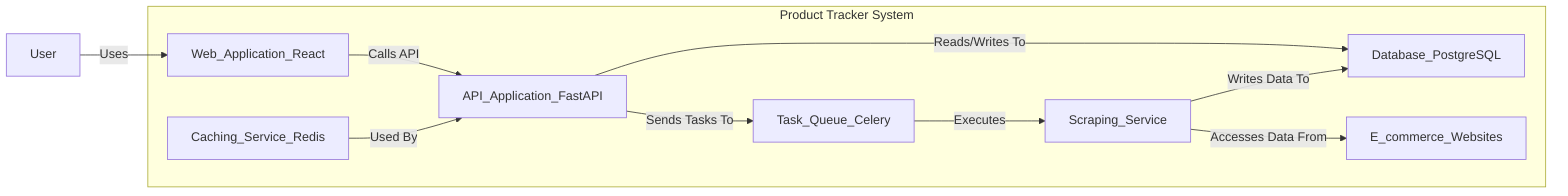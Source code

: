 graph LR
    subgraph "Product Tracker System"
        direction LR
        Web_Application_React -- Calls API --> API_Application_FastAPI
        API_Application_FastAPI -- Reads/Writes To --> Database_PostgreSQL
        API_Application_FastAPI -- Sends Tasks To --> Task_Queue_Celery
        Task_Queue_Celery -- Executes --> Scraping_Service
        Scraping_Service -- Accesses Data From --> E_commerce_Websites
        Scraping_Service -- Writes Data To --> Database_PostgreSQL
        Caching_Service_Redis -- Used By --> API_Application_FastAPI
    end
    User -- Uses --> Web_Application_React